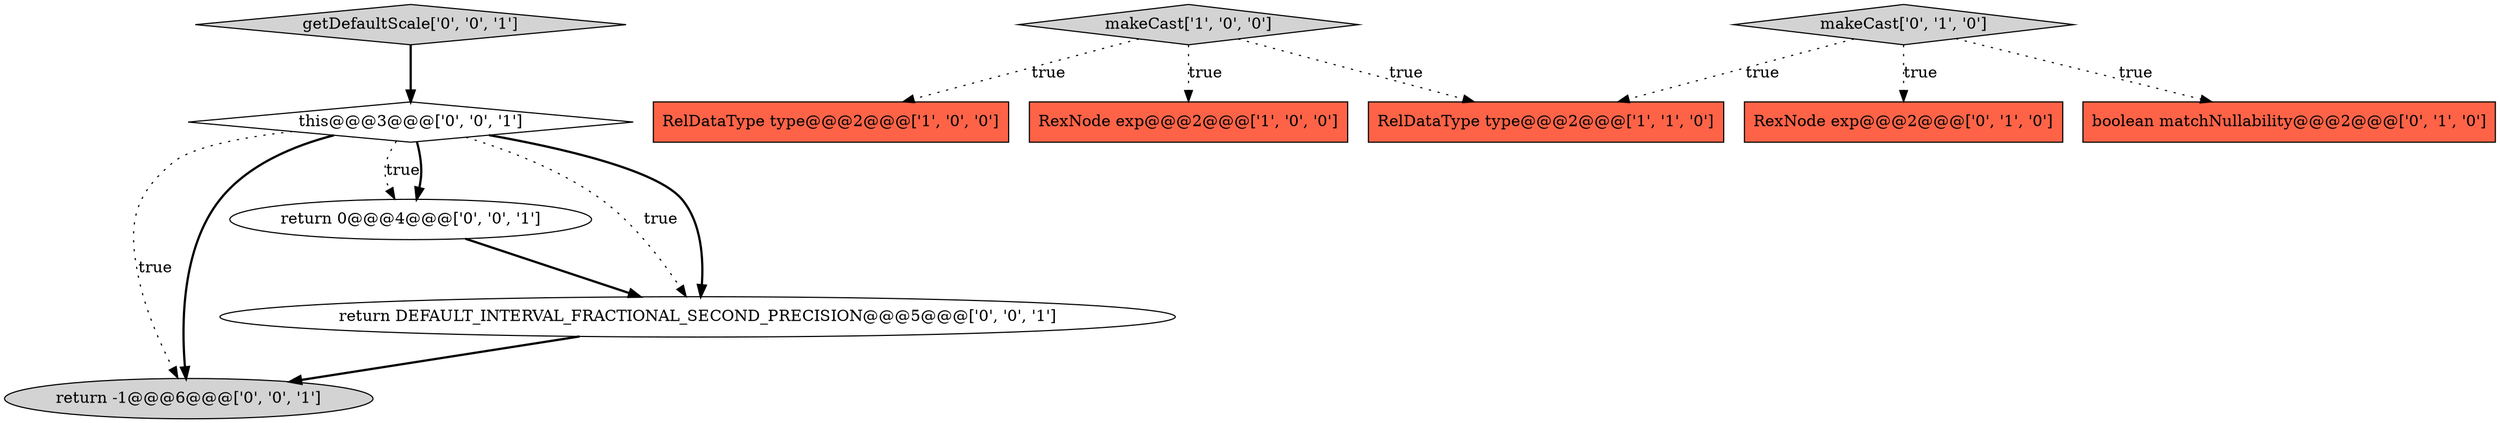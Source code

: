 digraph {
11 [style = filled, label = "return -1@@@6@@@['0', '0', '1']", fillcolor = lightgray, shape = ellipse image = "AAA0AAABBB3BBB"];
3 [style = filled, label = "makeCast['1', '0', '0']", fillcolor = lightgray, shape = diamond image = "AAA0AAABBB1BBB"];
6 [style = filled, label = "RexNode exp@@@2@@@['0', '1', '0']", fillcolor = tomato, shape = box image = "AAA0AAABBB2BBB"];
9 [style = filled, label = "this@@@3@@@['0', '0', '1']", fillcolor = white, shape = diamond image = "AAA0AAABBB3BBB"];
8 [style = filled, label = "return 0@@@4@@@['0', '0', '1']", fillcolor = white, shape = ellipse image = "AAA0AAABBB3BBB"];
10 [style = filled, label = "getDefaultScale['0', '0', '1']", fillcolor = lightgray, shape = diamond image = "AAA0AAABBB3BBB"];
1 [style = filled, label = "RelDataType type@@@2@@@['1', '0', '0']", fillcolor = tomato, shape = box image = "AAA0AAABBB1BBB"];
2 [style = filled, label = "RelDataType type@@@2@@@['1', '1', '0']", fillcolor = tomato, shape = box image = "AAA0AAABBB1BBB"];
4 [style = filled, label = "boolean matchNullability@@@2@@@['0', '1', '0']", fillcolor = tomato, shape = box image = "AAA0AAABBB2BBB"];
7 [style = filled, label = "return DEFAULT_INTERVAL_FRACTIONAL_SECOND_PRECISION@@@5@@@['0', '0', '1']", fillcolor = white, shape = ellipse image = "AAA0AAABBB3BBB"];
0 [style = filled, label = "RexNode exp@@@2@@@['1', '0', '0']", fillcolor = tomato, shape = box image = "AAA0AAABBB1BBB"];
5 [style = filled, label = "makeCast['0', '1', '0']", fillcolor = lightgray, shape = diamond image = "AAA0AAABBB2BBB"];
9->11 [style = dotted, label="true"];
5->6 [style = dotted, label="true"];
8->7 [style = bold, label=""];
9->8 [style = dotted, label="true"];
5->4 [style = dotted, label="true"];
9->8 [style = bold, label=""];
9->11 [style = bold, label=""];
7->11 [style = bold, label=""];
3->2 [style = dotted, label="true"];
5->2 [style = dotted, label="true"];
3->1 [style = dotted, label="true"];
10->9 [style = bold, label=""];
9->7 [style = dotted, label="true"];
3->0 [style = dotted, label="true"];
9->7 [style = bold, label=""];
}
